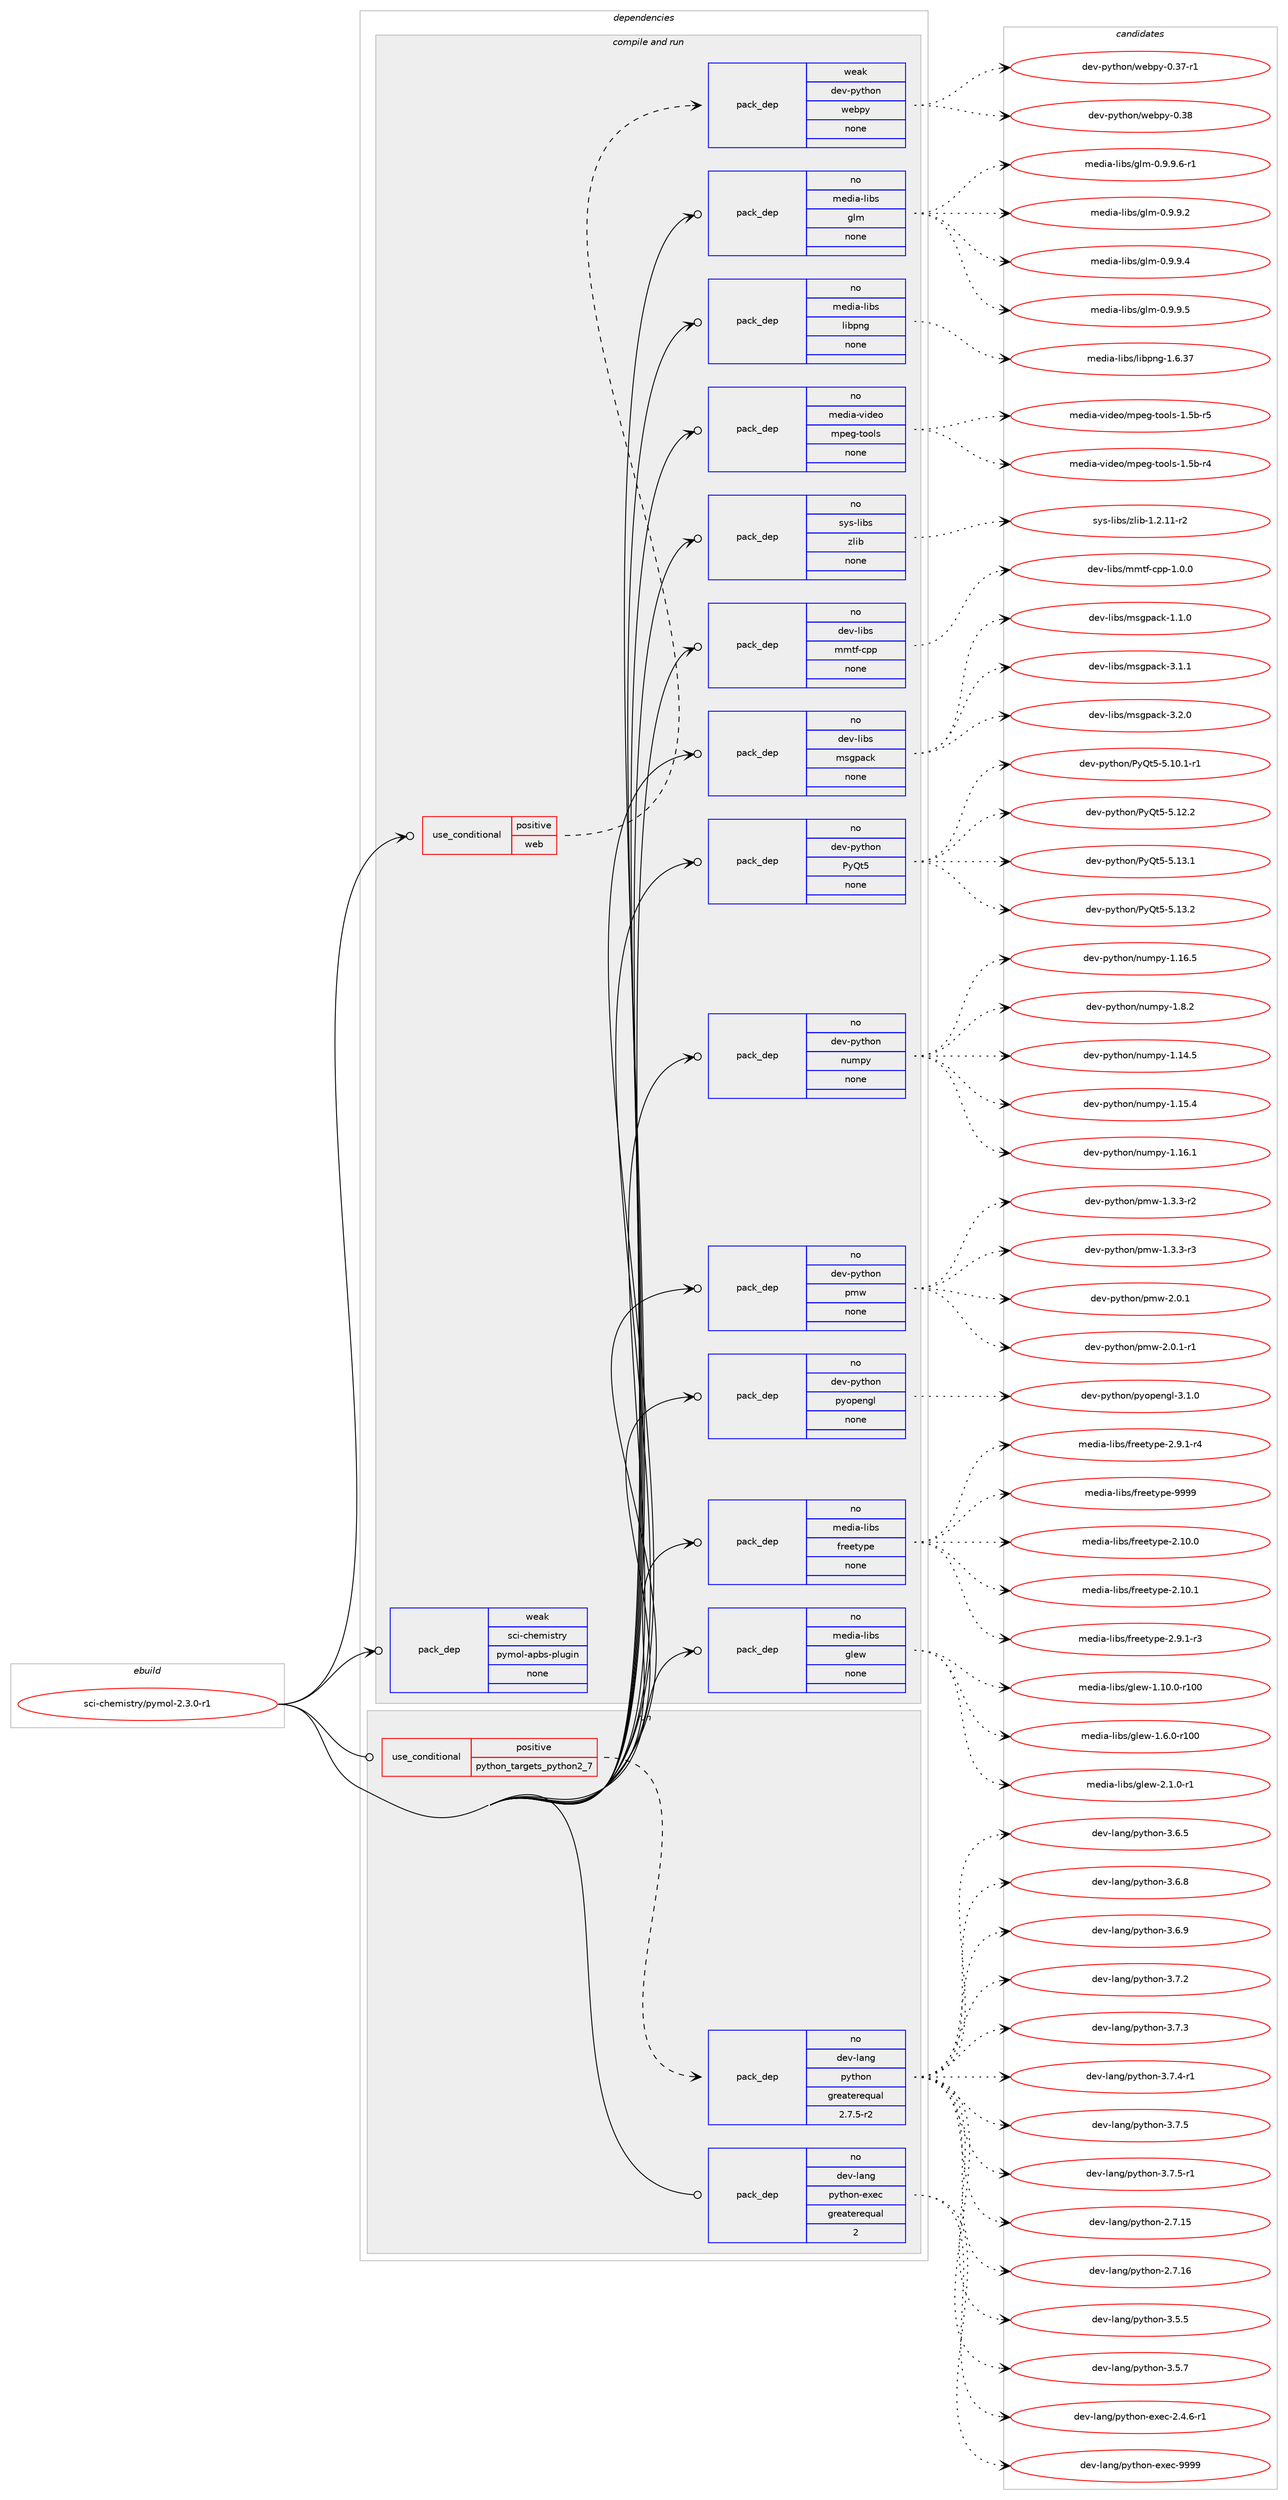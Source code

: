 digraph prolog {

# *************
# Graph options
# *************

newrank=true;
concentrate=true;
compound=true;
graph [rankdir=LR,fontname=Helvetica,fontsize=10,ranksep=1.5];#, ranksep=2.5, nodesep=0.2];
edge  [arrowhead=vee];
node  [fontname=Helvetica,fontsize=10];

# **********
# The ebuild
# **********

subgraph cluster_leftcol {
color=gray;
rank=same;
label=<<i>ebuild</i>>;
id [label="sci-chemistry/pymol-2.3.0-r1", color=red, width=4, href="../sci-chemistry/pymol-2.3.0-r1.svg"];
}

# ****************
# The dependencies
# ****************

subgraph cluster_midcol {
color=gray;
label=<<i>dependencies</i>>;
subgraph cluster_compile {
fillcolor="#eeeeee";
style=filled;
label=<<i>compile</i>>;
}
subgraph cluster_compileandrun {
fillcolor="#eeeeee";
style=filled;
label=<<i>compile and run</i>>;
subgraph cond207050 {
dependency852062 [label=<<TABLE BORDER="0" CELLBORDER="1" CELLSPACING="0" CELLPADDING="4"><TR><TD ROWSPAN="3" CELLPADDING="10">use_conditional</TD></TR><TR><TD>positive</TD></TR><TR><TD>web</TD></TR></TABLE>>, shape=none, color=red];
subgraph pack629968 {
dependency852063 [label=<<TABLE BORDER="0" CELLBORDER="1" CELLSPACING="0" CELLPADDING="4" WIDTH="220"><TR><TD ROWSPAN="6" CELLPADDING="30">pack_dep</TD></TR><TR><TD WIDTH="110">weak</TD></TR><TR><TD>dev-python</TD></TR><TR><TD>webpy</TD></TR><TR><TD>none</TD></TR><TR><TD></TD></TR></TABLE>>, shape=none, color=blue];
}
dependency852062:e -> dependency852063:w [weight=20,style="dashed",arrowhead="vee"];
}
id:e -> dependency852062:w [weight=20,style="solid",arrowhead="odotvee"];
subgraph pack629969 {
dependency852064 [label=<<TABLE BORDER="0" CELLBORDER="1" CELLSPACING="0" CELLPADDING="4" WIDTH="220"><TR><TD ROWSPAN="6" CELLPADDING="30">pack_dep</TD></TR><TR><TD WIDTH="110">no</TD></TR><TR><TD>dev-libs</TD></TR><TR><TD>mmtf-cpp</TD></TR><TR><TD>none</TD></TR><TR><TD></TD></TR></TABLE>>, shape=none, color=blue];
}
id:e -> dependency852064:w [weight=20,style="solid",arrowhead="odotvee"];
subgraph pack629970 {
dependency852065 [label=<<TABLE BORDER="0" CELLBORDER="1" CELLSPACING="0" CELLPADDING="4" WIDTH="220"><TR><TD ROWSPAN="6" CELLPADDING="30">pack_dep</TD></TR><TR><TD WIDTH="110">no</TD></TR><TR><TD>dev-libs</TD></TR><TR><TD>msgpack</TD></TR><TR><TD>none</TD></TR><TR><TD></TD></TR></TABLE>>, shape=none, color=blue];
}
id:e -> dependency852065:w [weight=20,style="solid",arrowhead="odotvee"];
subgraph pack629971 {
dependency852066 [label=<<TABLE BORDER="0" CELLBORDER="1" CELLSPACING="0" CELLPADDING="4" WIDTH="220"><TR><TD ROWSPAN="6" CELLPADDING="30">pack_dep</TD></TR><TR><TD WIDTH="110">no</TD></TR><TR><TD>dev-python</TD></TR><TR><TD>PyQt5</TD></TR><TR><TD>none</TD></TR><TR><TD></TD></TR></TABLE>>, shape=none, color=blue];
}
id:e -> dependency852066:w [weight=20,style="solid",arrowhead="odotvee"];
subgraph pack629972 {
dependency852067 [label=<<TABLE BORDER="0" CELLBORDER="1" CELLSPACING="0" CELLPADDING="4" WIDTH="220"><TR><TD ROWSPAN="6" CELLPADDING="30">pack_dep</TD></TR><TR><TD WIDTH="110">no</TD></TR><TR><TD>dev-python</TD></TR><TR><TD>numpy</TD></TR><TR><TD>none</TD></TR><TR><TD></TD></TR></TABLE>>, shape=none, color=blue];
}
id:e -> dependency852067:w [weight=20,style="solid",arrowhead="odotvee"];
subgraph pack629973 {
dependency852068 [label=<<TABLE BORDER="0" CELLBORDER="1" CELLSPACING="0" CELLPADDING="4" WIDTH="220"><TR><TD ROWSPAN="6" CELLPADDING="30">pack_dep</TD></TR><TR><TD WIDTH="110">no</TD></TR><TR><TD>dev-python</TD></TR><TR><TD>pmw</TD></TR><TR><TD>none</TD></TR><TR><TD></TD></TR></TABLE>>, shape=none, color=blue];
}
id:e -> dependency852068:w [weight=20,style="solid",arrowhead="odotvee"];
subgraph pack629974 {
dependency852069 [label=<<TABLE BORDER="0" CELLBORDER="1" CELLSPACING="0" CELLPADDING="4" WIDTH="220"><TR><TD ROWSPAN="6" CELLPADDING="30">pack_dep</TD></TR><TR><TD WIDTH="110">no</TD></TR><TR><TD>dev-python</TD></TR><TR><TD>pyopengl</TD></TR><TR><TD>none</TD></TR><TR><TD></TD></TR></TABLE>>, shape=none, color=blue];
}
id:e -> dependency852069:w [weight=20,style="solid",arrowhead="odotvee"];
subgraph pack629975 {
dependency852070 [label=<<TABLE BORDER="0" CELLBORDER="1" CELLSPACING="0" CELLPADDING="4" WIDTH="220"><TR><TD ROWSPAN="6" CELLPADDING="30">pack_dep</TD></TR><TR><TD WIDTH="110">no</TD></TR><TR><TD>media-libs</TD></TR><TR><TD>freetype</TD></TR><TR><TD>none</TD></TR><TR><TD></TD></TR></TABLE>>, shape=none, color=blue];
}
id:e -> dependency852070:w [weight=20,style="solid",arrowhead="odotvee"];
subgraph pack629976 {
dependency852071 [label=<<TABLE BORDER="0" CELLBORDER="1" CELLSPACING="0" CELLPADDING="4" WIDTH="220"><TR><TD ROWSPAN="6" CELLPADDING="30">pack_dep</TD></TR><TR><TD WIDTH="110">no</TD></TR><TR><TD>media-libs</TD></TR><TR><TD>glew</TD></TR><TR><TD>none</TD></TR><TR><TD></TD></TR></TABLE>>, shape=none, color=blue];
}
id:e -> dependency852071:w [weight=20,style="solid",arrowhead="odotvee"];
subgraph pack629977 {
dependency852072 [label=<<TABLE BORDER="0" CELLBORDER="1" CELLSPACING="0" CELLPADDING="4" WIDTH="220"><TR><TD ROWSPAN="6" CELLPADDING="30">pack_dep</TD></TR><TR><TD WIDTH="110">no</TD></TR><TR><TD>media-libs</TD></TR><TR><TD>glm</TD></TR><TR><TD>none</TD></TR><TR><TD></TD></TR></TABLE>>, shape=none, color=blue];
}
id:e -> dependency852072:w [weight=20,style="solid",arrowhead="odotvee"];
subgraph pack629978 {
dependency852073 [label=<<TABLE BORDER="0" CELLBORDER="1" CELLSPACING="0" CELLPADDING="4" WIDTH="220"><TR><TD ROWSPAN="6" CELLPADDING="30">pack_dep</TD></TR><TR><TD WIDTH="110">no</TD></TR><TR><TD>media-libs</TD></TR><TR><TD>libpng</TD></TR><TR><TD>none</TD></TR><TR><TD></TD></TR></TABLE>>, shape=none, color=blue];
}
id:e -> dependency852073:w [weight=20,style="solid",arrowhead="odotvee"];
subgraph pack629979 {
dependency852074 [label=<<TABLE BORDER="0" CELLBORDER="1" CELLSPACING="0" CELLPADDING="4" WIDTH="220"><TR><TD ROWSPAN="6" CELLPADDING="30">pack_dep</TD></TR><TR><TD WIDTH="110">no</TD></TR><TR><TD>media-video</TD></TR><TR><TD>mpeg-tools</TD></TR><TR><TD>none</TD></TR><TR><TD></TD></TR></TABLE>>, shape=none, color=blue];
}
id:e -> dependency852074:w [weight=20,style="solid",arrowhead="odotvee"];
subgraph pack629980 {
dependency852075 [label=<<TABLE BORDER="0" CELLBORDER="1" CELLSPACING="0" CELLPADDING="4" WIDTH="220"><TR><TD ROWSPAN="6" CELLPADDING="30">pack_dep</TD></TR><TR><TD WIDTH="110">no</TD></TR><TR><TD>sys-libs</TD></TR><TR><TD>zlib</TD></TR><TR><TD>none</TD></TR><TR><TD></TD></TR></TABLE>>, shape=none, color=blue];
}
id:e -> dependency852075:w [weight=20,style="solid",arrowhead="odotvee"];
subgraph pack629981 {
dependency852076 [label=<<TABLE BORDER="0" CELLBORDER="1" CELLSPACING="0" CELLPADDING="4" WIDTH="220"><TR><TD ROWSPAN="6" CELLPADDING="30">pack_dep</TD></TR><TR><TD WIDTH="110">weak</TD></TR><TR><TD>sci-chemistry</TD></TR><TR><TD>pymol-apbs-plugin</TD></TR><TR><TD>none</TD></TR><TR><TD></TD></TR></TABLE>>, shape=none, color=blue];
}
id:e -> dependency852076:w [weight=20,style="solid",arrowhead="odotvee"];
}
subgraph cluster_run {
fillcolor="#eeeeee";
style=filled;
label=<<i>run</i>>;
subgraph cond207051 {
dependency852077 [label=<<TABLE BORDER="0" CELLBORDER="1" CELLSPACING="0" CELLPADDING="4"><TR><TD ROWSPAN="3" CELLPADDING="10">use_conditional</TD></TR><TR><TD>positive</TD></TR><TR><TD>python_targets_python2_7</TD></TR></TABLE>>, shape=none, color=red];
subgraph pack629982 {
dependency852078 [label=<<TABLE BORDER="0" CELLBORDER="1" CELLSPACING="0" CELLPADDING="4" WIDTH="220"><TR><TD ROWSPAN="6" CELLPADDING="30">pack_dep</TD></TR><TR><TD WIDTH="110">no</TD></TR><TR><TD>dev-lang</TD></TR><TR><TD>python</TD></TR><TR><TD>greaterequal</TD></TR><TR><TD>2.7.5-r2</TD></TR></TABLE>>, shape=none, color=blue];
}
dependency852077:e -> dependency852078:w [weight=20,style="dashed",arrowhead="vee"];
}
id:e -> dependency852077:w [weight=20,style="solid",arrowhead="odot"];
subgraph pack629983 {
dependency852079 [label=<<TABLE BORDER="0" CELLBORDER="1" CELLSPACING="0" CELLPADDING="4" WIDTH="220"><TR><TD ROWSPAN="6" CELLPADDING="30">pack_dep</TD></TR><TR><TD WIDTH="110">no</TD></TR><TR><TD>dev-lang</TD></TR><TR><TD>python-exec</TD></TR><TR><TD>greaterequal</TD></TR><TR><TD>2</TD></TR></TABLE>>, shape=none, color=blue];
}
id:e -> dependency852079:w [weight=20,style="solid",arrowhead="odot"];
}
}

# **************
# The candidates
# **************

subgraph cluster_choices {
rank=same;
color=gray;
label=<<i>candidates</i>>;

subgraph choice629968 {
color=black;
nodesep=1;
choice10010111845112121116104111110471191019811212145484651554511449 [label="dev-python/webpy-0.37-r1", color=red, width=4,href="../dev-python/webpy-0.37-r1.svg"];
choice1001011184511212111610411111047119101981121214548465156 [label="dev-python/webpy-0.38", color=red, width=4,href="../dev-python/webpy-0.38.svg"];
dependency852063:e -> choice10010111845112121116104111110471191019811212145484651554511449:w [style=dotted,weight="100"];
dependency852063:e -> choice1001011184511212111610411111047119101981121214548465156:w [style=dotted,weight="100"];
}
subgraph choice629969 {
color=black;
nodesep=1;
choice1001011184510810598115471091091161024599112112454946484648 [label="dev-libs/mmtf-cpp-1.0.0", color=red, width=4,href="../dev-libs/mmtf-cpp-1.0.0.svg"];
dependency852064:e -> choice1001011184510810598115471091091161024599112112454946484648:w [style=dotted,weight="100"];
}
subgraph choice629970 {
color=black;
nodesep=1;
choice1001011184510810598115471091151031129799107454946494648 [label="dev-libs/msgpack-1.1.0", color=red, width=4,href="../dev-libs/msgpack-1.1.0.svg"];
choice1001011184510810598115471091151031129799107455146494649 [label="dev-libs/msgpack-3.1.1", color=red, width=4,href="../dev-libs/msgpack-3.1.1.svg"];
choice1001011184510810598115471091151031129799107455146504648 [label="dev-libs/msgpack-3.2.0", color=red, width=4,href="../dev-libs/msgpack-3.2.0.svg"];
dependency852065:e -> choice1001011184510810598115471091151031129799107454946494648:w [style=dotted,weight="100"];
dependency852065:e -> choice1001011184510810598115471091151031129799107455146494649:w [style=dotted,weight="100"];
dependency852065:e -> choice1001011184510810598115471091151031129799107455146504648:w [style=dotted,weight="100"];
}
subgraph choice629971 {
color=black;
nodesep=1;
choice1001011184511212111610411111047801218111653455346494846494511449 [label="dev-python/PyQt5-5.10.1-r1", color=red, width=4,href="../dev-python/PyQt5-5.10.1-r1.svg"];
choice100101118451121211161041111104780121811165345534649504650 [label="dev-python/PyQt5-5.12.2", color=red, width=4,href="../dev-python/PyQt5-5.12.2.svg"];
choice100101118451121211161041111104780121811165345534649514649 [label="dev-python/PyQt5-5.13.1", color=red, width=4,href="../dev-python/PyQt5-5.13.1.svg"];
choice100101118451121211161041111104780121811165345534649514650 [label="dev-python/PyQt5-5.13.2", color=red, width=4,href="../dev-python/PyQt5-5.13.2.svg"];
dependency852066:e -> choice1001011184511212111610411111047801218111653455346494846494511449:w [style=dotted,weight="100"];
dependency852066:e -> choice100101118451121211161041111104780121811165345534649504650:w [style=dotted,weight="100"];
dependency852066:e -> choice100101118451121211161041111104780121811165345534649514649:w [style=dotted,weight="100"];
dependency852066:e -> choice100101118451121211161041111104780121811165345534649514650:w [style=dotted,weight="100"];
}
subgraph choice629972 {
color=black;
nodesep=1;
choice100101118451121211161041111104711011710911212145494649524653 [label="dev-python/numpy-1.14.5", color=red, width=4,href="../dev-python/numpy-1.14.5.svg"];
choice100101118451121211161041111104711011710911212145494649534652 [label="dev-python/numpy-1.15.4", color=red, width=4,href="../dev-python/numpy-1.15.4.svg"];
choice100101118451121211161041111104711011710911212145494649544649 [label="dev-python/numpy-1.16.1", color=red, width=4,href="../dev-python/numpy-1.16.1.svg"];
choice100101118451121211161041111104711011710911212145494649544653 [label="dev-python/numpy-1.16.5", color=red, width=4,href="../dev-python/numpy-1.16.5.svg"];
choice1001011184511212111610411111047110117109112121454946564650 [label="dev-python/numpy-1.8.2", color=red, width=4,href="../dev-python/numpy-1.8.2.svg"];
dependency852067:e -> choice100101118451121211161041111104711011710911212145494649524653:w [style=dotted,weight="100"];
dependency852067:e -> choice100101118451121211161041111104711011710911212145494649534652:w [style=dotted,weight="100"];
dependency852067:e -> choice100101118451121211161041111104711011710911212145494649544649:w [style=dotted,weight="100"];
dependency852067:e -> choice100101118451121211161041111104711011710911212145494649544653:w [style=dotted,weight="100"];
dependency852067:e -> choice1001011184511212111610411111047110117109112121454946564650:w [style=dotted,weight="100"];
}
subgraph choice629973 {
color=black;
nodesep=1;
choice10010111845112121116104111110471121091194549465146514511450 [label="dev-python/pmw-1.3.3-r2", color=red, width=4,href="../dev-python/pmw-1.3.3-r2.svg"];
choice10010111845112121116104111110471121091194549465146514511451 [label="dev-python/pmw-1.3.3-r3", color=red, width=4,href="../dev-python/pmw-1.3.3-r3.svg"];
choice1001011184511212111610411111047112109119455046484649 [label="dev-python/pmw-2.0.1", color=red, width=4,href="../dev-python/pmw-2.0.1.svg"];
choice10010111845112121116104111110471121091194550464846494511449 [label="dev-python/pmw-2.0.1-r1", color=red, width=4,href="../dev-python/pmw-2.0.1-r1.svg"];
dependency852068:e -> choice10010111845112121116104111110471121091194549465146514511450:w [style=dotted,weight="100"];
dependency852068:e -> choice10010111845112121116104111110471121091194549465146514511451:w [style=dotted,weight="100"];
dependency852068:e -> choice1001011184511212111610411111047112109119455046484649:w [style=dotted,weight="100"];
dependency852068:e -> choice10010111845112121116104111110471121091194550464846494511449:w [style=dotted,weight="100"];
}
subgraph choice629974 {
color=black;
nodesep=1;
choice1001011184511212111610411111047112121111112101110103108455146494648 [label="dev-python/pyopengl-3.1.0", color=red, width=4,href="../dev-python/pyopengl-3.1.0.svg"];
dependency852069:e -> choice1001011184511212111610411111047112121111112101110103108455146494648:w [style=dotted,weight="100"];
}
subgraph choice629975 {
color=black;
nodesep=1;
choice1091011001059745108105981154710211410110111612111210145504649484648 [label="media-libs/freetype-2.10.0", color=red, width=4,href="../media-libs/freetype-2.10.0.svg"];
choice1091011001059745108105981154710211410110111612111210145504649484649 [label="media-libs/freetype-2.10.1", color=red, width=4,href="../media-libs/freetype-2.10.1.svg"];
choice109101100105974510810598115471021141011011161211121014550465746494511451 [label="media-libs/freetype-2.9.1-r3", color=red, width=4,href="../media-libs/freetype-2.9.1-r3.svg"];
choice109101100105974510810598115471021141011011161211121014550465746494511452 [label="media-libs/freetype-2.9.1-r4", color=red, width=4,href="../media-libs/freetype-2.9.1-r4.svg"];
choice109101100105974510810598115471021141011011161211121014557575757 [label="media-libs/freetype-9999", color=red, width=4,href="../media-libs/freetype-9999.svg"];
dependency852070:e -> choice1091011001059745108105981154710211410110111612111210145504649484648:w [style=dotted,weight="100"];
dependency852070:e -> choice1091011001059745108105981154710211410110111612111210145504649484649:w [style=dotted,weight="100"];
dependency852070:e -> choice109101100105974510810598115471021141011011161211121014550465746494511451:w [style=dotted,weight="100"];
dependency852070:e -> choice109101100105974510810598115471021141011011161211121014550465746494511452:w [style=dotted,weight="100"];
dependency852070:e -> choice109101100105974510810598115471021141011011161211121014557575757:w [style=dotted,weight="100"];
}
subgraph choice629976 {
color=black;
nodesep=1;
choice109101100105974510810598115471031081011194549464948464845114494848 [label="media-libs/glew-1.10.0-r100", color=red, width=4,href="../media-libs/glew-1.10.0-r100.svg"];
choice1091011001059745108105981154710310810111945494654464845114494848 [label="media-libs/glew-1.6.0-r100", color=red, width=4,href="../media-libs/glew-1.6.0-r100.svg"];
choice109101100105974510810598115471031081011194550464946484511449 [label="media-libs/glew-2.1.0-r1", color=red, width=4,href="../media-libs/glew-2.1.0-r1.svg"];
dependency852071:e -> choice109101100105974510810598115471031081011194549464948464845114494848:w [style=dotted,weight="100"];
dependency852071:e -> choice1091011001059745108105981154710310810111945494654464845114494848:w [style=dotted,weight="100"];
dependency852071:e -> choice109101100105974510810598115471031081011194550464946484511449:w [style=dotted,weight="100"];
}
subgraph choice629977 {
color=black;
nodesep=1;
choice109101100105974510810598115471031081094548465746574650 [label="media-libs/glm-0.9.9.2", color=red, width=4,href="../media-libs/glm-0.9.9.2.svg"];
choice109101100105974510810598115471031081094548465746574652 [label="media-libs/glm-0.9.9.4", color=red, width=4,href="../media-libs/glm-0.9.9.4.svg"];
choice109101100105974510810598115471031081094548465746574653 [label="media-libs/glm-0.9.9.5", color=red, width=4,href="../media-libs/glm-0.9.9.5.svg"];
choice1091011001059745108105981154710310810945484657465746544511449 [label="media-libs/glm-0.9.9.6-r1", color=red, width=4,href="../media-libs/glm-0.9.9.6-r1.svg"];
dependency852072:e -> choice109101100105974510810598115471031081094548465746574650:w [style=dotted,weight="100"];
dependency852072:e -> choice109101100105974510810598115471031081094548465746574652:w [style=dotted,weight="100"];
dependency852072:e -> choice109101100105974510810598115471031081094548465746574653:w [style=dotted,weight="100"];
dependency852072:e -> choice1091011001059745108105981154710310810945484657465746544511449:w [style=dotted,weight="100"];
}
subgraph choice629978 {
color=black;
nodesep=1;
choice109101100105974510810598115471081059811211010345494654465155 [label="media-libs/libpng-1.6.37", color=red, width=4,href="../media-libs/libpng-1.6.37.svg"];
dependency852073:e -> choice109101100105974510810598115471081059811211010345494654465155:w [style=dotted,weight="100"];
}
subgraph choice629979 {
color=black;
nodesep=1;
choice1091011001059745118105100101111471091121011034511611111110811545494653984511452 [label="media-video/mpeg-tools-1.5b-r4", color=red, width=4,href="../media-video/mpeg-tools-1.5b-r4.svg"];
choice1091011001059745118105100101111471091121011034511611111110811545494653984511453 [label="media-video/mpeg-tools-1.5b-r5", color=red, width=4,href="../media-video/mpeg-tools-1.5b-r5.svg"];
dependency852074:e -> choice1091011001059745118105100101111471091121011034511611111110811545494653984511452:w [style=dotted,weight="100"];
dependency852074:e -> choice1091011001059745118105100101111471091121011034511611111110811545494653984511453:w [style=dotted,weight="100"];
}
subgraph choice629980 {
color=black;
nodesep=1;
choice11512111545108105981154712210810598454946504649494511450 [label="sys-libs/zlib-1.2.11-r2", color=red, width=4,href="../sys-libs/zlib-1.2.11-r2.svg"];
dependency852075:e -> choice11512111545108105981154712210810598454946504649494511450:w [style=dotted,weight="100"];
}
subgraph choice629981 {
color=black;
nodesep=1;
}
subgraph choice629982 {
color=black;
nodesep=1;
choice10010111845108971101034711212111610411111045504655464953 [label="dev-lang/python-2.7.15", color=red, width=4,href="../dev-lang/python-2.7.15.svg"];
choice10010111845108971101034711212111610411111045504655464954 [label="dev-lang/python-2.7.16", color=red, width=4,href="../dev-lang/python-2.7.16.svg"];
choice100101118451089711010347112121116104111110455146534653 [label="dev-lang/python-3.5.5", color=red, width=4,href="../dev-lang/python-3.5.5.svg"];
choice100101118451089711010347112121116104111110455146534655 [label="dev-lang/python-3.5.7", color=red, width=4,href="../dev-lang/python-3.5.7.svg"];
choice100101118451089711010347112121116104111110455146544653 [label="dev-lang/python-3.6.5", color=red, width=4,href="../dev-lang/python-3.6.5.svg"];
choice100101118451089711010347112121116104111110455146544656 [label="dev-lang/python-3.6.8", color=red, width=4,href="../dev-lang/python-3.6.8.svg"];
choice100101118451089711010347112121116104111110455146544657 [label="dev-lang/python-3.6.9", color=red, width=4,href="../dev-lang/python-3.6.9.svg"];
choice100101118451089711010347112121116104111110455146554650 [label="dev-lang/python-3.7.2", color=red, width=4,href="../dev-lang/python-3.7.2.svg"];
choice100101118451089711010347112121116104111110455146554651 [label="dev-lang/python-3.7.3", color=red, width=4,href="../dev-lang/python-3.7.3.svg"];
choice1001011184510897110103471121211161041111104551465546524511449 [label="dev-lang/python-3.7.4-r1", color=red, width=4,href="../dev-lang/python-3.7.4-r1.svg"];
choice100101118451089711010347112121116104111110455146554653 [label="dev-lang/python-3.7.5", color=red, width=4,href="../dev-lang/python-3.7.5.svg"];
choice1001011184510897110103471121211161041111104551465546534511449 [label="dev-lang/python-3.7.5-r1", color=red, width=4,href="../dev-lang/python-3.7.5-r1.svg"];
dependency852078:e -> choice10010111845108971101034711212111610411111045504655464953:w [style=dotted,weight="100"];
dependency852078:e -> choice10010111845108971101034711212111610411111045504655464954:w [style=dotted,weight="100"];
dependency852078:e -> choice100101118451089711010347112121116104111110455146534653:w [style=dotted,weight="100"];
dependency852078:e -> choice100101118451089711010347112121116104111110455146534655:w [style=dotted,weight="100"];
dependency852078:e -> choice100101118451089711010347112121116104111110455146544653:w [style=dotted,weight="100"];
dependency852078:e -> choice100101118451089711010347112121116104111110455146544656:w [style=dotted,weight="100"];
dependency852078:e -> choice100101118451089711010347112121116104111110455146544657:w [style=dotted,weight="100"];
dependency852078:e -> choice100101118451089711010347112121116104111110455146554650:w [style=dotted,weight="100"];
dependency852078:e -> choice100101118451089711010347112121116104111110455146554651:w [style=dotted,weight="100"];
dependency852078:e -> choice1001011184510897110103471121211161041111104551465546524511449:w [style=dotted,weight="100"];
dependency852078:e -> choice100101118451089711010347112121116104111110455146554653:w [style=dotted,weight="100"];
dependency852078:e -> choice1001011184510897110103471121211161041111104551465546534511449:w [style=dotted,weight="100"];
}
subgraph choice629983 {
color=black;
nodesep=1;
choice10010111845108971101034711212111610411111045101120101994550465246544511449 [label="dev-lang/python-exec-2.4.6-r1", color=red, width=4,href="../dev-lang/python-exec-2.4.6-r1.svg"];
choice10010111845108971101034711212111610411111045101120101994557575757 [label="dev-lang/python-exec-9999", color=red, width=4,href="../dev-lang/python-exec-9999.svg"];
dependency852079:e -> choice10010111845108971101034711212111610411111045101120101994550465246544511449:w [style=dotted,weight="100"];
dependency852079:e -> choice10010111845108971101034711212111610411111045101120101994557575757:w [style=dotted,weight="100"];
}
}

}
